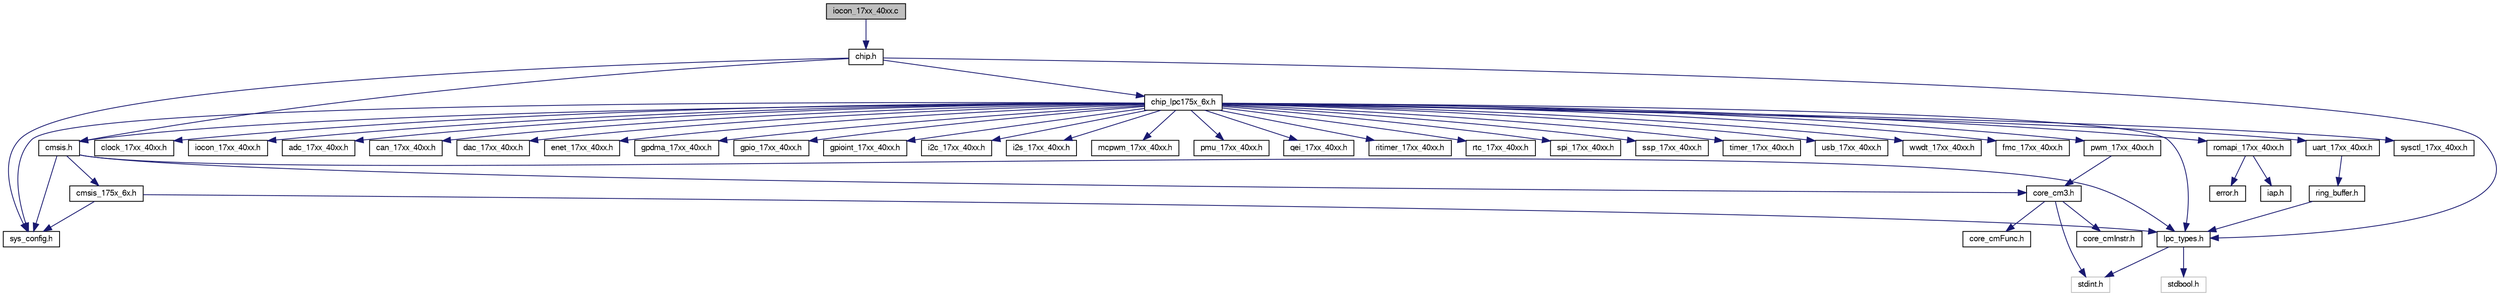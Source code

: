 digraph "iocon_17xx_40xx.c"
{
  edge [fontname="FreeSans",fontsize="10",labelfontname="FreeSans",labelfontsize="10"];
  node [fontname="FreeSans",fontsize="10",shape=record];
  Node1 [label="iocon_17xx_40xx.c",height=0.2,width=0.4,color="black", fillcolor="grey75", style="filled", fontcolor="black"];
  Node1 -> Node2 [color="midnightblue",fontsize="10",style="solid"];
  Node2 [label="chip.h",height=0.2,width=0.4,color="black", fillcolor="white", style="filled",URL="$chip_8h.html"];
  Node2 -> Node3 [color="midnightblue",fontsize="10",style="solid"];
  Node3 [label="lpc_types.h",height=0.2,width=0.4,color="black", fillcolor="white", style="filled",URL="$lpc__types_8h.html"];
  Node3 -> Node4 [color="midnightblue",fontsize="10",style="solid"];
  Node4 [label="stdint.h",height=0.2,width=0.4,color="grey75", fillcolor="white", style="filled"];
  Node3 -> Node5 [color="midnightblue",fontsize="10",style="solid"];
  Node5 [label="stdbool.h",height=0.2,width=0.4,color="grey75", fillcolor="white", style="filled"];
  Node2 -> Node6 [color="midnightblue",fontsize="10",style="solid"];
  Node6 [label="sys_config.h",height=0.2,width=0.4,color="black", fillcolor="white", style="filled",URL="$sys__config_8h.html"];
  Node2 -> Node7 [color="midnightblue",fontsize="10",style="solid"];
  Node7 [label="cmsis.h",height=0.2,width=0.4,color="black", fillcolor="white", style="filled",URL="$cmsis_8h.html"];
  Node7 -> Node3 [color="midnightblue",fontsize="10",style="solid"];
  Node7 -> Node6 [color="midnightblue",fontsize="10",style="solid"];
  Node7 -> Node8 [color="midnightblue",fontsize="10",style="solid"];
  Node8 [label="cmsis_175x_6x.h",height=0.2,width=0.4,color="black", fillcolor="white", style="filled",URL="$cmsis__175x__6x_8h.html"];
  Node8 -> Node3 [color="midnightblue",fontsize="10",style="solid"];
  Node8 -> Node6 [color="midnightblue",fontsize="10",style="solid"];
  Node7 -> Node9 [color="midnightblue",fontsize="10",style="solid"];
  Node9 [label="core_cm3.h",height=0.2,width=0.4,color="black", fillcolor="white", style="filled",URL="$core__cm3_8h.html",tooltip="CMSIS Cortex-M3 Core Peripheral Access Layer Header File. "];
  Node9 -> Node4 [color="midnightblue",fontsize="10",style="solid"];
  Node9 -> Node10 [color="midnightblue",fontsize="10",style="solid"];
  Node10 [label="core_cmInstr.h",height=0.2,width=0.4,color="black", fillcolor="white", style="filled",URL="$core__cmInstr_8h.html",tooltip="CMSIS Cortex-M Core Instruction Access Header File. "];
  Node9 -> Node11 [color="midnightblue",fontsize="10",style="solid"];
  Node11 [label="core_cmFunc.h",height=0.2,width=0.4,color="black", fillcolor="white", style="filled",URL="$core__cmFunc_8h.html",tooltip="CMSIS Cortex-M Core Function Access Header File. "];
  Node2 -> Node12 [color="midnightblue",fontsize="10",style="solid"];
  Node12 [label="chip_lpc175x_6x.h",height=0.2,width=0.4,color="black", fillcolor="white", style="filled",URL="$chip__lpc175x__6x_8h.html"];
  Node12 -> Node3 [color="midnightblue",fontsize="10",style="solid"];
  Node12 -> Node6 [color="midnightblue",fontsize="10",style="solid"];
  Node12 -> Node7 [color="midnightblue",fontsize="10",style="solid"];
  Node12 -> Node13 [color="midnightblue",fontsize="10",style="solid"];
  Node13 [label="sysctl_17xx_40xx.h",height=0.2,width=0.4,color="black", fillcolor="white", style="filled",URL="$sysctl__17xx__40xx_8h.html"];
  Node12 -> Node14 [color="midnightblue",fontsize="10",style="solid"];
  Node14 [label="clock_17xx_40xx.h",height=0.2,width=0.4,color="black", fillcolor="white", style="filled",URL="$clock__17xx__40xx_8h.html"];
  Node12 -> Node15 [color="midnightblue",fontsize="10",style="solid"];
  Node15 [label="iocon_17xx_40xx.h",height=0.2,width=0.4,color="black", fillcolor="white", style="filled",URL="$iocon__17xx__40xx_8h.html"];
  Node12 -> Node16 [color="midnightblue",fontsize="10",style="solid"];
  Node16 [label="adc_17xx_40xx.h",height=0.2,width=0.4,color="black", fillcolor="white", style="filled",URL="$adc__17xx__40xx_8h.html"];
  Node12 -> Node17 [color="midnightblue",fontsize="10",style="solid"];
  Node17 [label="can_17xx_40xx.h",height=0.2,width=0.4,color="black", fillcolor="white", style="filled",URL="$can__17xx__40xx_8h.html"];
  Node12 -> Node18 [color="midnightblue",fontsize="10",style="solid"];
  Node18 [label="dac_17xx_40xx.h",height=0.2,width=0.4,color="black", fillcolor="white", style="filled",URL="$dac__17xx__40xx_8h.html"];
  Node12 -> Node19 [color="midnightblue",fontsize="10",style="solid"];
  Node19 [label="enet_17xx_40xx.h",height=0.2,width=0.4,color="black", fillcolor="white", style="filled",URL="$enet__17xx__40xx_8h.html"];
  Node12 -> Node20 [color="midnightblue",fontsize="10",style="solid"];
  Node20 [label="gpdma_17xx_40xx.h",height=0.2,width=0.4,color="black", fillcolor="white", style="filled",URL="$gpdma__17xx__40xx_8h.html"];
  Node12 -> Node21 [color="midnightblue",fontsize="10",style="solid"];
  Node21 [label="gpio_17xx_40xx.h",height=0.2,width=0.4,color="black", fillcolor="white", style="filled",URL="$gpio__17xx__40xx_8h.html"];
  Node12 -> Node22 [color="midnightblue",fontsize="10",style="solid"];
  Node22 [label="gpioint_17xx_40xx.h",height=0.2,width=0.4,color="black", fillcolor="white", style="filled",URL="$gpioint__17xx__40xx_8h.html"];
  Node12 -> Node23 [color="midnightblue",fontsize="10",style="solid"];
  Node23 [label="i2c_17xx_40xx.h",height=0.2,width=0.4,color="black", fillcolor="white", style="filled",URL="$i2c__17xx__40xx_8h.html"];
  Node12 -> Node24 [color="midnightblue",fontsize="10",style="solid"];
  Node24 [label="i2s_17xx_40xx.h",height=0.2,width=0.4,color="black", fillcolor="white", style="filled",URL="$i2s__17xx__40xx_8h.html"];
  Node12 -> Node25 [color="midnightblue",fontsize="10",style="solid"];
  Node25 [label="mcpwm_17xx_40xx.h",height=0.2,width=0.4,color="black", fillcolor="white", style="filled",URL="$mcpwm__17xx__40xx_8h.html"];
  Node12 -> Node26 [color="midnightblue",fontsize="10",style="solid"];
  Node26 [label="pmu_17xx_40xx.h",height=0.2,width=0.4,color="black", fillcolor="white", style="filled",URL="$pmu__17xx__40xx_8h.html"];
  Node12 -> Node27 [color="midnightblue",fontsize="10",style="solid"];
  Node27 [label="qei_17xx_40xx.h",height=0.2,width=0.4,color="black", fillcolor="white", style="filled",URL="$qei__17xx__40xx_8h.html"];
  Node12 -> Node28 [color="midnightblue",fontsize="10",style="solid"];
  Node28 [label="ritimer_17xx_40xx.h",height=0.2,width=0.4,color="black", fillcolor="white", style="filled",URL="$ritimer__17xx__40xx_8h.html"];
  Node12 -> Node29 [color="midnightblue",fontsize="10",style="solid"];
  Node29 [label="rtc_17xx_40xx.h",height=0.2,width=0.4,color="black", fillcolor="white", style="filled",URL="$rtc__17xx__40xx_8h.html"];
  Node12 -> Node30 [color="midnightblue",fontsize="10",style="solid"];
  Node30 [label="spi_17xx_40xx.h",height=0.2,width=0.4,color="black", fillcolor="white", style="filled",URL="$spi__17xx__40xx_8h.html"];
  Node12 -> Node31 [color="midnightblue",fontsize="10",style="solid"];
  Node31 [label="ssp_17xx_40xx.h",height=0.2,width=0.4,color="black", fillcolor="white", style="filled",URL="$ssp__17xx__40xx_8h.html"];
  Node12 -> Node32 [color="midnightblue",fontsize="10",style="solid"];
  Node32 [label="timer_17xx_40xx.h",height=0.2,width=0.4,color="black", fillcolor="white", style="filled",URL="$timer__17xx__40xx_8h.html"];
  Node12 -> Node33 [color="midnightblue",fontsize="10",style="solid"];
  Node33 [label="uart_17xx_40xx.h",height=0.2,width=0.4,color="black", fillcolor="white", style="filled",URL="$uart__17xx__40xx_8h.html"];
  Node33 -> Node34 [color="midnightblue",fontsize="10",style="solid"];
  Node34 [label="ring_buffer.h",height=0.2,width=0.4,color="black", fillcolor="white", style="filled",URL="$ring__buffer_8h.html"];
  Node34 -> Node3 [color="midnightblue",fontsize="10",style="solid"];
  Node12 -> Node35 [color="midnightblue",fontsize="10",style="solid"];
  Node35 [label="usb_17xx_40xx.h",height=0.2,width=0.4,color="black", fillcolor="white", style="filled",URL="$usb__17xx__40xx_8h.html"];
  Node12 -> Node36 [color="midnightblue",fontsize="10",style="solid"];
  Node36 [label="wwdt_17xx_40xx.h",height=0.2,width=0.4,color="black", fillcolor="white", style="filled",URL="$wwdt__17xx__40xx_8h.html"];
  Node12 -> Node37 [color="midnightblue",fontsize="10",style="solid"];
  Node37 [label="fmc_17xx_40xx.h",height=0.2,width=0.4,color="black", fillcolor="white", style="filled",URL="$fmc__17xx__40xx_8h.html"];
  Node12 -> Node38 [color="midnightblue",fontsize="10",style="solid"];
  Node38 [label="romapi_17xx_40xx.h",height=0.2,width=0.4,color="black", fillcolor="white", style="filled",URL="$romapi__17xx__40xx_8h.html"];
  Node38 -> Node39 [color="midnightblue",fontsize="10",style="solid"];
  Node39 [label="iap.h",height=0.2,width=0.4,color="black", fillcolor="white", style="filled",URL="$iap_8h.html"];
  Node38 -> Node40 [color="midnightblue",fontsize="10",style="solid"];
  Node40 [label="error.h",height=0.2,width=0.4,color="black", fillcolor="white", style="filled",URL="$error_8h.html"];
  Node12 -> Node41 [color="midnightblue",fontsize="10",style="solid"];
  Node41 [label="pwm_17xx_40xx.h",height=0.2,width=0.4,color="black", fillcolor="white", style="filled",URL="$pwm__17xx__40xx_8h.html"];
  Node41 -> Node9 [color="midnightblue",fontsize="10",style="solid"];
}
